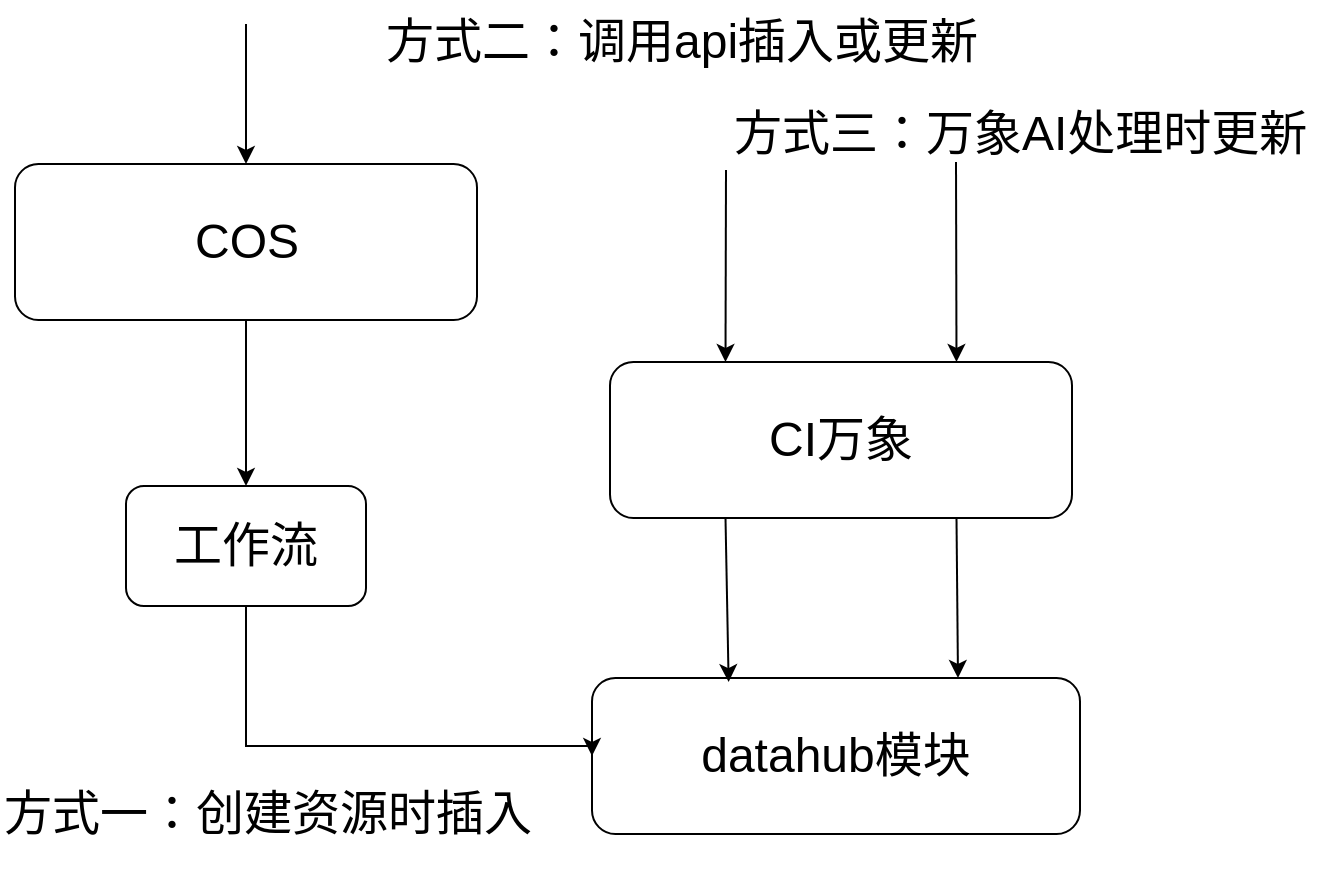 <mxfile version="20.3.0" type="github">
  <diagram id="TzTMpk9HUWuBJuqdV4dh" name="第 1 页">
    <mxGraphModel dx="2048" dy="1108" grid="0" gridSize="10" guides="1" tooltips="1" connect="1" arrows="1" fold="1" page="1" pageScale="1" pageWidth="827" pageHeight="1169" math="0" shadow="0">
      <root>
        <mxCell id="0" />
        <mxCell id="1" parent="0" />
        <mxCell id="1_WiFFbNXaO6_s0Ykqal-1" value="&lt;font style=&quot;font-size: 24px;&quot;&gt;datahub模块&lt;/font&gt;" style="rounded=1;whiteSpace=wrap;html=1;" vertex="1" parent="1">
          <mxGeometry x="465" y="507" width="244" height="78" as="geometry" />
        </mxCell>
        <mxCell id="1_WiFFbNXaO6_s0Ykqal-11" style="edgeStyle=orthogonalEdgeStyle;rounded=0;orthogonalLoop=1;jettySize=auto;html=1;fontSize=24;" edge="1" parent="1" source="1_WiFFbNXaO6_s0Ykqal-2" target="1_WiFFbNXaO6_s0Ykqal-10">
          <mxGeometry relative="1" as="geometry" />
        </mxCell>
        <mxCell id="1_WiFFbNXaO6_s0Ykqal-2" value="&lt;font style=&quot;font-size: 24px;&quot;&gt;COS&lt;/font&gt;" style="rounded=1;whiteSpace=wrap;html=1;" vertex="1" parent="1">
          <mxGeometry x="176.5" y="250" width="231" height="78" as="geometry" />
        </mxCell>
        <mxCell id="1_WiFFbNXaO6_s0Ykqal-3" value="&lt;font style=&quot;font-size: 24px;&quot;&gt;CI万象&lt;/font&gt;" style="rounded=1;whiteSpace=wrap;html=1;" vertex="1" parent="1">
          <mxGeometry x="474" y="349" width="231" height="78" as="geometry" />
        </mxCell>
        <mxCell id="1_WiFFbNXaO6_s0Ykqal-12" style="edgeStyle=orthogonalEdgeStyle;rounded=0;orthogonalLoop=1;jettySize=auto;html=1;entryX=0;entryY=0.5;entryDx=0;entryDy=0;fontSize=24;" edge="1" parent="1" source="1_WiFFbNXaO6_s0Ykqal-10" target="1_WiFFbNXaO6_s0Ykqal-1">
          <mxGeometry relative="1" as="geometry">
            <Array as="points">
              <mxPoint x="292" y="541" />
            </Array>
          </mxGeometry>
        </mxCell>
        <mxCell id="1_WiFFbNXaO6_s0Ykqal-10" value="工作流" style="rounded=1;whiteSpace=wrap;html=1;fontSize=24;" vertex="1" parent="1">
          <mxGeometry x="232" y="411" width="120" height="60" as="geometry" />
        </mxCell>
        <mxCell id="1_WiFFbNXaO6_s0Ykqal-13" value="" style="endArrow=classic;html=1;rounded=0;fontSize=24;entryX=0.25;entryY=0;entryDx=0;entryDy=0;" edge="1" parent="1" target="1_WiFFbNXaO6_s0Ykqal-3">
          <mxGeometry width="50" height="50" relative="1" as="geometry">
            <mxPoint x="532" y="253" as="sourcePoint" />
            <mxPoint x="551" y="530" as="targetPoint" />
          </mxGeometry>
        </mxCell>
        <mxCell id="1_WiFFbNXaO6_s0Ykqal-14" value="&lt;div style=&quot;text-align: center;&quot;&gt;&lt;span style=&quot;background-color: initial;&quot;&gt;方式一：创建资源时插入&lt;/span&gt;&lt;/div&gt;" style="text;whiteSpace=wrap;html=1;fontSize=24;" vertex="1" parent="1">
          <mxGeometry x="169" y="554" width="283" height="51" as="geometry" />
        </mxCell>
        <mxCell id="1_WiFFbNXaO6_s0Ykqal-15" value="" style="endArrow=classic;html=1;rounded=0;fontSize=24;entryX=0.75;entryY=0;entryDx=0;entryDy=0;" edge="1" parent="1" target="1_WiFFbNXaO6_s0Ykqal-3">
          <mxGeometry width="50" height="50" relative="1" as="geometry">
            <mxPoint x="647" y="249" as="sourcePoint" />
            <mxPoint x="599.5" y="359" as="targetPoint" />
          </mxGeometry>
        </mxCell>
        <mxCell id="1_WiFFbNXaO6_s0Ykqal-16" value="" style="endArrow=classic;html=1;rounded=0;fontSize=24;entryX=0.5;entryY=0;entryDx=0;entryDy=0;" edge="1" parent="1" target="1_WiFFbNXaO6_s0Ykqal-2">
          <mxGeometry width="50" height="50" relative="1" as="geometry">
            <mxPoint x="292" y="180" as="sourcePoint" />
            <mxPoint x="541.75" y="359" as="targetPoint" />
          </mxGeometry>
        </mxCell>
        <mxCell id="1_WiFFbNXaO6_s0Ykqal-17" value="" style="endArrow=classic;html=1;rounded=0;fontSize=24;entryX=0.28;entryY=0.026;entryDx=0;entryDy=0;entryPerimeter=0;exitX=0.25;exitY=1;exitDx=0;exitDy=0;" edge="1" parent="1" source="1_WiFFbNXaO6_s0Ykqal-3" target="1_WiFFbNXaO6_s0Ykqal-1">
          <mxGeometry width="50" height="50" relative="1" as="geometry">
            <mxPoint x="542" y="263" as="sourcePoint" />
            <mxPoint x="541.75" y="359" as="targetPoint" />
          </mxGeometry>
        </mxCell>
        <mxCell id="1_WiFFbNXaO6_s0Ykqal-18" value="" style="endArrow=classic;html=1;rounded=0;fontSize=24;entryX=0.75;entryY=0;entryDx=0;entryDy=0;exitX=0.75;exitY=1;exitDx=0;exitDy=0;" edge="1" parent="1" source="1_WiFFbNXaO6_s0Ykqal-3" target="1_WiFFbNXaO6_s0Ykqal-1">
          <mxGeometry width="50" height="50" relative="1" as="geometry">
            <mxPoint x="658" y="421" as="sourcePoint" />
            <mxPoint x="657.25" y="359" as="targetPoint" />
          </mxGeometry>
        </mxCell>
        <mxCell id="1_WiFFbNXaO6_s0Ykqal-19" value="&lt;div style=&quot;text-align: center;&quot;&gt;&lt;span style=&quot;background-color: initial;&quot;&gt;方式二：调用api插入或更新&lt;/span&gt;&lt;/div&gt;" style="text;whiteSpace=wrap;html=1;fontSize=24;" vertex="1" parent="1">
          <mxGeometry x="360" y="168" width="305" height="51" as="geometry" />
        </mxCell>
        <mxCell id="1_WiFFbNXaO6_s0Ykqal-20" value="&lt;div style=&quot;text-align: center;&quot;&gt;&lt;span style=&quot;background-color: initial;&quot;&gt;方式三：万象AI处理时更新&lt;/span&gt;&lt;/div&gt;" style="text;whiteSpace=wrap;html=1;fontSize=24;" vertex="1" parent="1">
          <mxGeometry x="534" y="214" width="305" height="51" as="geometry" />
        </mxCell>
      </root>
    </mxGraphModel>
  </diagram>
</mxfile>
